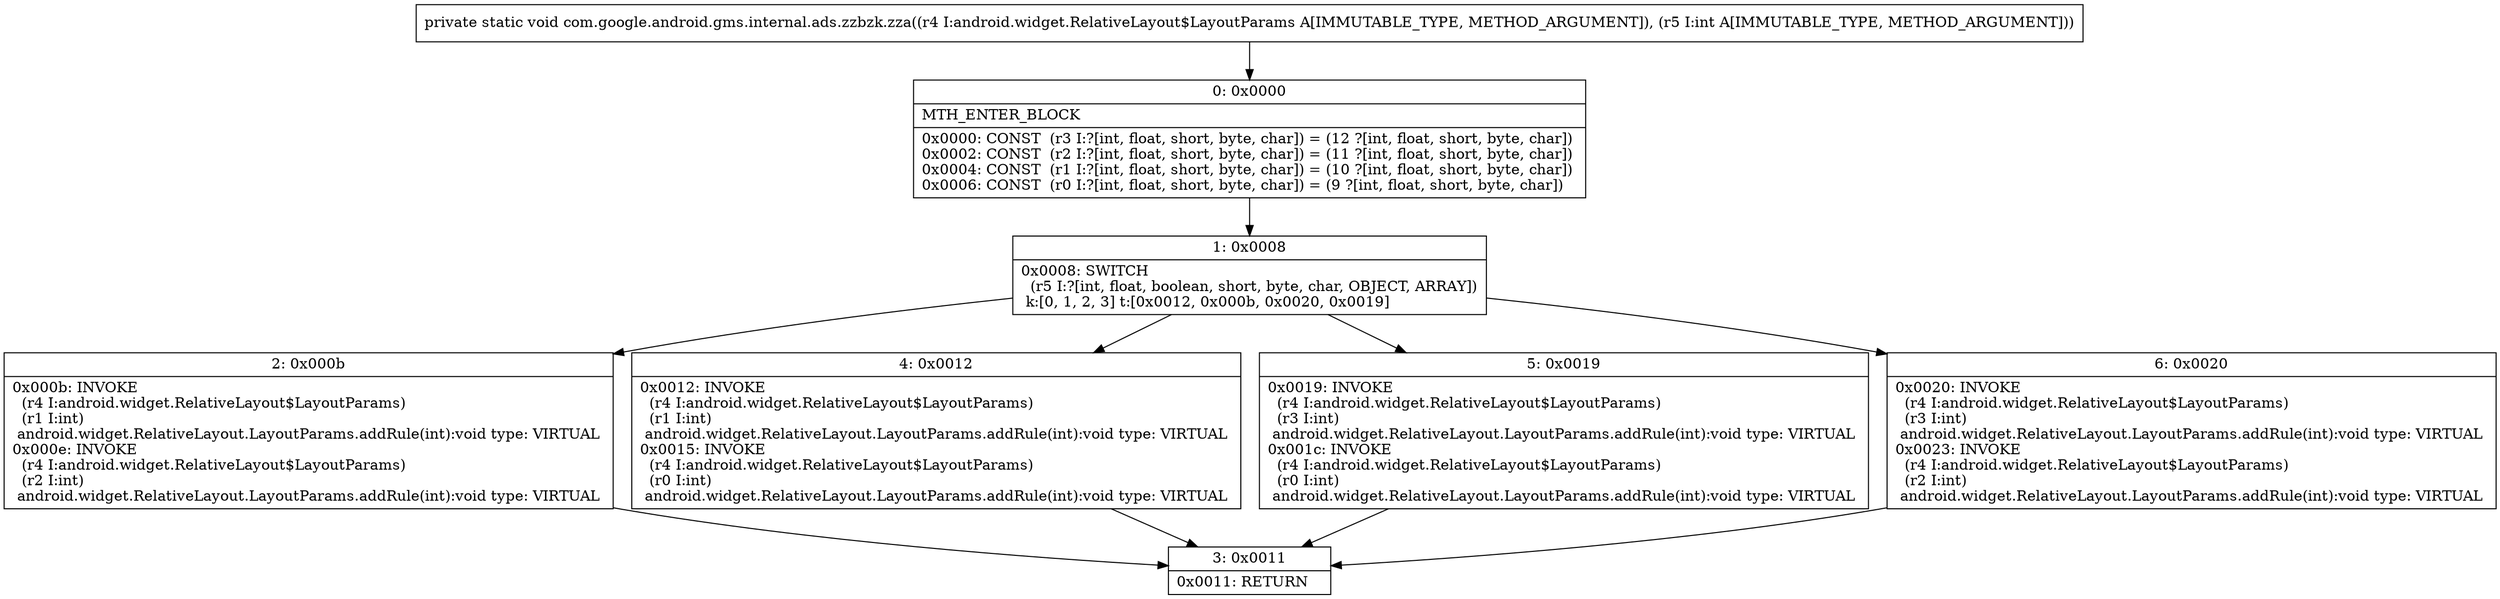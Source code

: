 digraph "CFG forcom.google.android.gms.internal.ads.zzbzk.zza(Landroid\/widget\/RelativeLayout$LayoutParams;I)V" {
Node_0 [shape=record,label="{0\:\ 0x0000|MTH_ENTER_BLOCK\l|0x0000: CONST  (r3 I:?[int, float, short, byte, char]) = (12 ?[int, float, short, byte, char]) \l0x0002: CONST  (r2 I:?[int, float, short, byte, char]) = (11 ?[int, float, short, byte, char]) \l0x0004: CONST  (r1 I:?[int, float, short, byte, char]) = (10 ?[int, float, short, byte, char]) \l0x0006: CONST  (r0 I:?[int, float, short, byte, char]) = (9 ?[int, float, short, byte, char]) \l}"];
Node_1 [shape=record,label="{1\:\ 0x0008|0x0008: SWITCH  \l  (r5 I:?[int, float, boolean, short, byte, char, OBJECT, ARRAY])\l k:[0, 1, 2, 3] t:[0x0012, 0x000b, 0x0020, 0x0019] \l}"];
Node_2 [shape=record,label="{2\:\ 0x000b|0x000b: INVOKE  \l  (r4 I:android.widget.RelativeLayout$LayoutParams)\l  (r1 I:int)\l android.widget.RelativeLayout.LayoutParams.addRule(int):void type: VIRTUAL \l0x000e: INVOKE  \l  (r4 I:android.widget.RelativeLayout$LayoutParams)\l  (r2 I:int)\l android.widget.RelativeLayout.LayoutParams.addRule(int):void type: VIRTUAL \l}"];
Node_3 [shape=record,label="{3\:\ 0x0011|0x0011: RETURN   \l}"];
Node_4 [shape=record,label="{4\:\ 0x0012|0x0012: INVOKE  \l  (r4 I:android.widget.RelativeLayout$LayoutParams)\l  (r1 I:int)\l android.widget.RelativeLayout.LayoutParams.addRule(int):void type: VIRTUAL \l0x0015: INVOKE  \l  (r4 I:android.widget.RelativeLayout$LayoutParams)\l  (r0 I:int)\l android.widget.RelativeLayout.LayoutParams.addRule(int):void type: VIRTUAL \l}"];
Node_5 [shape=record,label="{5\:\ 0x0019|0x0019: INVOKE  \l  (r4 I:android.widget.RelativeLayout$LayoutParams)\l  (r3 I:int)\l android.widget.RelativeLayout.LayoutParams.addRule(int):void type: VIRTUAL \l0x001c: INVOKE  \l  (r4 I:android.widget.RelativeLayout$LayoutParams)\l  (r0 I:int)\l android.widget.RelativeLayout.LayoutParams.addRule(int):void type: VIRTUAL \l}"];
Node_6 [shape=record,label="{6\:\ 0x0020|0x0020: INVOKE  \l  (r4 I:android.widget.RelativeLayout$LayoutParams)\l  (r3 I:int)\l android.widget.RelativeLayout.LayoutParams.addRule(int):void type: VIRTUAL \l0x0023: INVOKE  \l  (r4 I:android.widget.RelativeLayout$LayoutParams)\l  (r2 I:int)\l android.widget.RelativeLayout.LayoutParams.addRule(int):void type: VIRTUAL \l}"];
MethodNode[shape=record,label="{private static void com.google.android.gms.internal.ads.zzbzk.zza((r4 I:android.widget.RelativeLayout$LayoutParams A[IMMUTABLE_TYPE, METHOD_ARGUMENT]), (r5 I:int A[IMMUTABLE_TYPE, METHOD_ARGUMENT])) }"];
MethodNode -> Node_0;
Node_0 -> Node_1;
Node_1 -> Node_2;
Node_1 -> Node_4;
Node_1 -> Node_5;
Node_1 -> Node_6;
Node_2 -> Node_3;
Node_4 -> Node_3;
Node_5 -> Node_3;
Node_6 -> Node_3;
}

